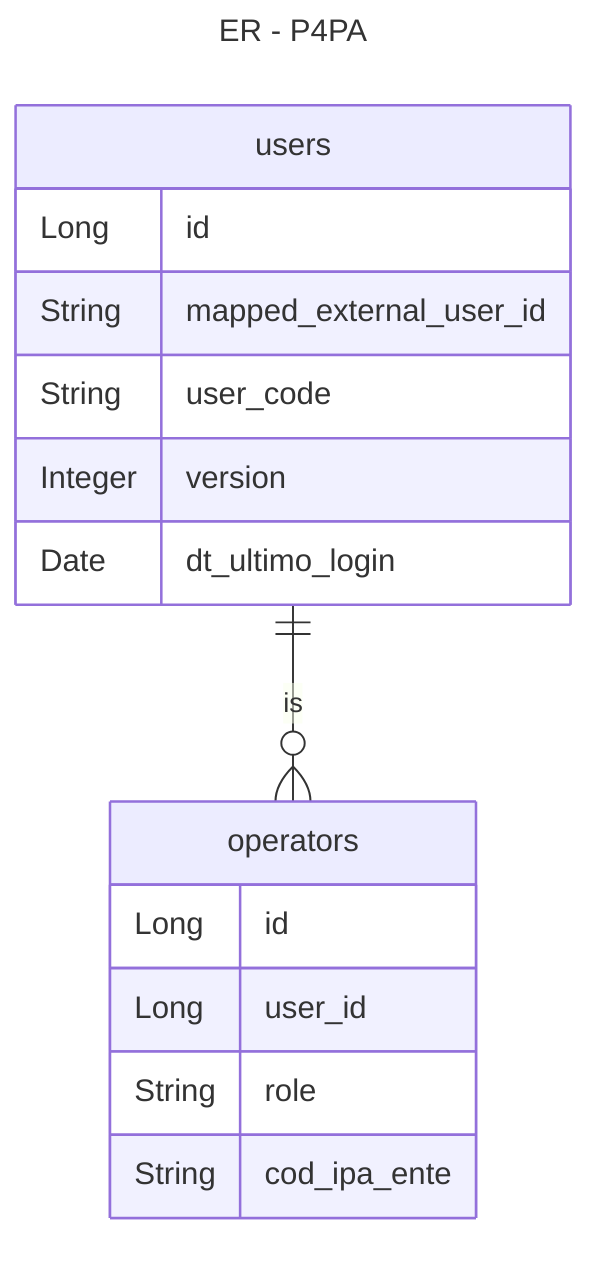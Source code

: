 ---
title: ER - P4PA
---
erDiagram
    users {
        Long id
        String mapped_external_user_id
        String user_code
        Integer version
        Date dt_ultimo_login
    }

    operators {
        Long id
        Long user_id
        String role
        String cod_ipa_ente
    }

    users ||--o{ operators : is